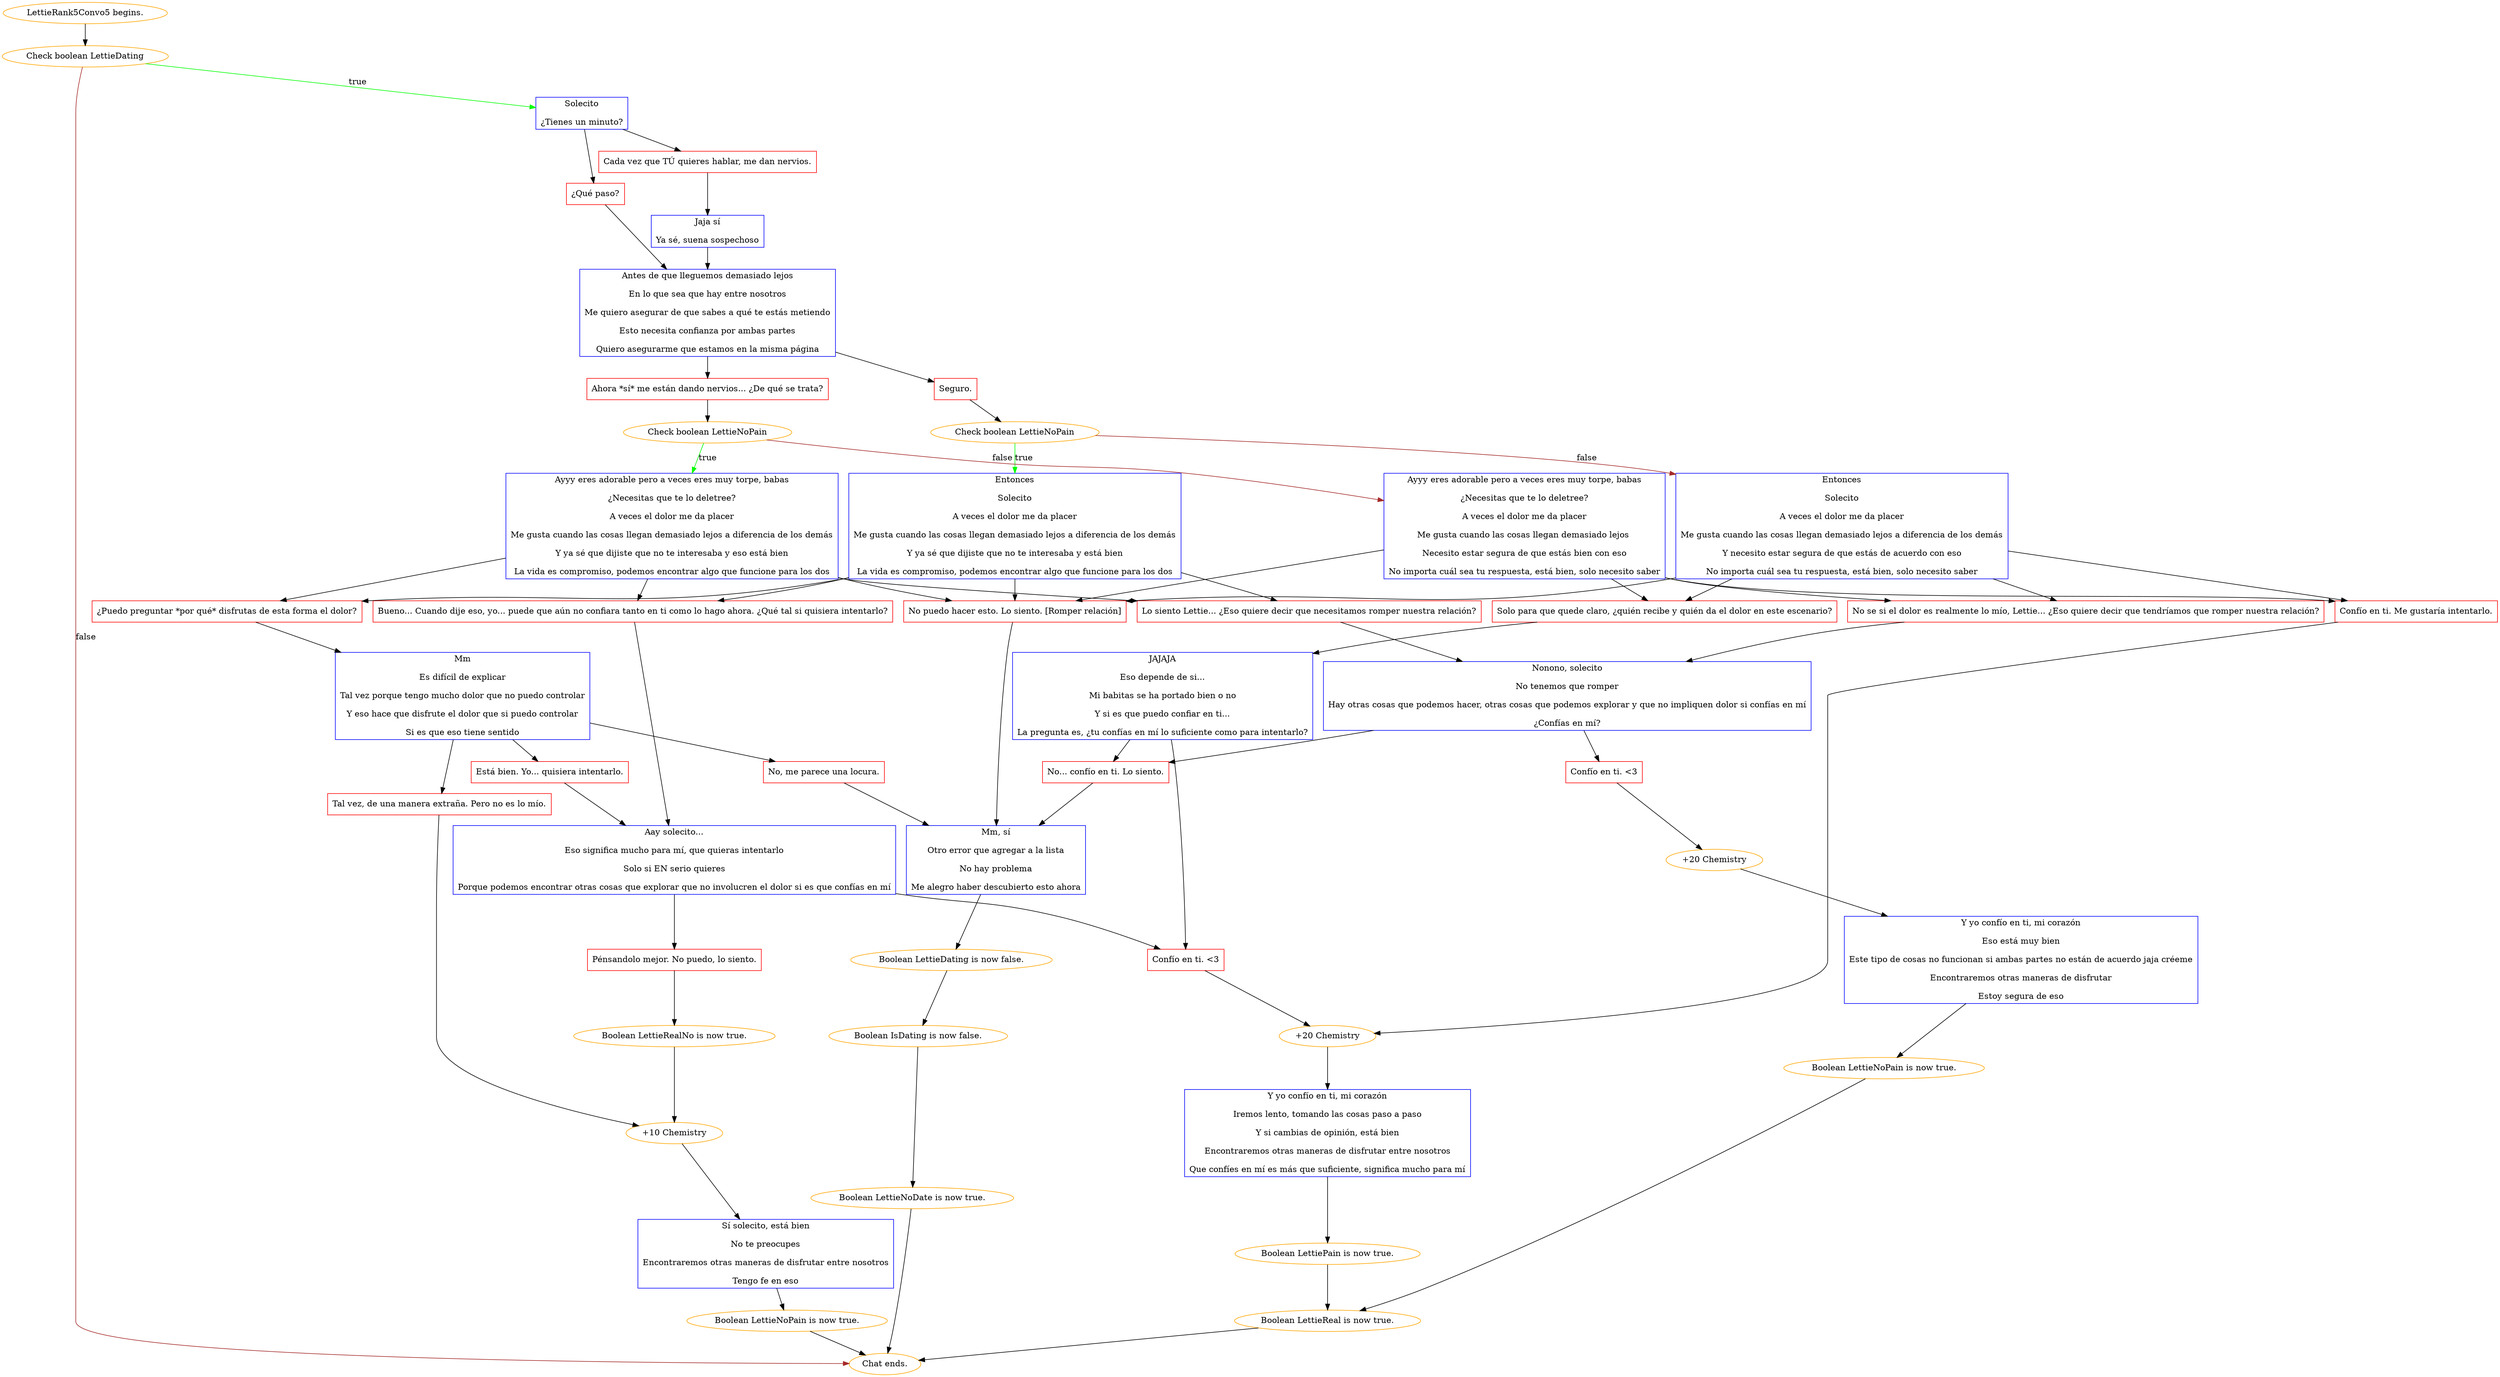 digraph {
	"LettieRank5Convo5 begins." [color=orange];
		"LettieRank5Convo5 begins." -> j2659188471;
	j2659188471 [label="Check boolean LettieDating",color=orange];
		j2659188471 -> j4527490 [label=true,color=green];
		j2659188471 -> "Chat ends." [label=false,color=brown];
	j4527490 [label="Solecito
¿Tienes un minuto?",shape=box,color=blue];
		j4527490 -> j380196016;
		j4527490 -> j3889214342;
	"Chat ends." [color=orange];
	j380196016 [label="¿Qué paso?",shape=box,color=red];
		j380196016 -> j2446110712;
	j3889214342 [label="Cada vez que TÚ quieres hablar, me dan nervios.",shape=box,color=red];
		j3889214342 -> j749635873;
	j2446110712 [label="Antes de que lleguemos demasiado lejos
En lo que sea que hay entre nosotros
Me quiero asegurar de que sabes a qué te estás metiendo
Esto necesita confianza por ambas partes
Quiero asegurarme que estamos en la misma página",shape=box,color=blue];
		j2446110712 -> j737249696;
		j2446110712 -> j2129203506;
	j749635873 [label="Jaja sí
Ya sé, suena sospechoso",shape=box,color=blue];
		j749635873 -> j2446110712;
	j737249696 [label="Seguro.",shape=box,color=red];
		j737249696 -> j3478675834;
	j2129203506 [label="Ahora *sí* me están dando nervios... ¿De qué se trata?",shape=box,color=red];
		j2129203506 -> j1381516603;
	j3478675834 [label="Check boolean LettieNoPain",color=orange];
		j3478675834 -> j1098220204 [label=true,color=green];
		j3478675834 -> j973215025 [label=false,color=brown];
	j1381516603 [label="Check boolean LettieNoPain",color=orange];
		j1381516603 -> j3282560045 [label=true,color=green];
		j1381516603 -> j1431381644 [label=false,color=brown];
	j1098220204 [label="Entonces
Solecito
A veces el dolor me da placer
Me gusta cuando las cosas llegan demasiado lejos a diferencia de los demás
Y ya sé que dijiste que no te interesaba y está bien
La vida es compromiso, podemos encontrar algo que funcione para los dos",shape=box,color=blue];
		j1098220204 -> j3213835074;
		j1098220204 -> j3378716609;
		j1098220204 -> j386761501;
		j1098220204 -> j2004356500;
	j973215025 [label="Entonces
Solecito
A veces el dolor me da placer
Me gusta cuando las cosas llegan demasiado lejos a diferencia de los demás
Y necesito estar segura de que estás de acuerdo con eso
No importa cuál sea tu respuesta, está bien, solo necesito saber",shape=box,color=blue];
		j973215025 -> j2004356500;
		j973215025 -> j3938083034;
		j973215025 -> j1748403655;
		j973215025 -> j3640650680;
	j3282560045 [label="Ayyy eres adorable pero a veces eres muy torpe, babas
¿Necesitas que te lo deletree?
A veces el dolor me da placer
Me gusta cuando las cosas llegan demasiado lejos a diferencia de los demás
Y ya sé que dijiste que no te interesaba y eso está bien
La vida es compromiso, podemos encontrar algo que funcione para los dos",shape=box,color=blue];
		j3282560045 -> j3213835074;
		j3282560045 -> j3378716609;
		j3282560045 -> j386761501;
		j3282560045 -> j2004356500;
	j1431381644 [label="Ayyy eres adorable pero a veces eres muy torpe, babas
¿Necesitas que te lo deletree?
A veces el dolor me da placer
Me gusta cuando las cosas llegan demasiado lejos 
Necesito estar segura de que estás bien con eso
No importa cuál sea tu respuesta, está bien, solo necesito saber",shape=box,color=blue];
		j1431381644 -> j2004356500;
		j1431381644 -> j3938083034;
		j1431381644 -> j1748403655;
		j1431381644 -> j3640650680;
	j3213835074 [label="Lo siento Lettie... ¿Eso quiere decir que necesitamos romper nuestra relación?",shape=box,color=red];
		j3213835074 -> j1835217962;
	j3378716609 [label="Bueno... Cuando dije eso, yo... puede que aún no confiara tanto en ti como lo hago ahora. ¿Qué tal si quisiera intentarlo?",shape=box,color=red];
		j3378716609 -> j3001435772;
	j386761501 [label="¿Puedo preguntar *por qué* disfrutas de esta forma el dolor?",shape=box,color=red];
		j386761501 -> j4103602380;
	j2004356500 [label="No puedo hacer esto. Lo siento. [Romper relación]",shape=box,color=red];
		j2004356500 -> j2103360757;
	j3938083034 [label="Solo para que quede claro, ¿quién recibe y quién da el dolor en este escenario?",shape=box,color=red];
		j3938083034 -> j2764950032;
	j1748403655 [label="Confío en ti. Me gustaría intentarlo.",shape=box,color=red];
		j1748403655 -> j598870234;
	j3640650680 [label="No se si el dolor es realmente lo mío, Lettie... ¿Eso quiere decir que tendríamos que romper nuestra relación?",shape=box,color=red];
		j3640650680 -> j1835217962;
	j1835217962 [label="Nonono, solecito
No tenemos que romper
Hay otras cosas que podemos hacer, otras cosas que podemos explorar y que no impliquen dolor si confías en mí
¿Confías en mí?",shape=box,color=blue];
		j1835217962 -> j4066203785;
		j1835217962 -> j1188086993;
	j3001435772 [label="Aay solecito...
Eso significa mucho para mí, que quieras intentarlo
Solo si EN serio quieres
Porque podemos encontrar otras cosas que explorar que no involucren el dolor si es que confías en mí",shape=box,color=blue];
		j3001435772 -> j2917120388;
		j3001435772 -> j3525369226;
	j4103602380 [label="Mm
Es difícil de explicar
Tal vez porque tengo mucho dolor que no puedo controlar
Y eso hace que disfrute el dolor que si puedo controlar
Si es que eso tiene sentido",shape=box,color=blue];
		j4103602380 -> j3666239760;
		j4103602380 -> j3276636417;
		j4103602380 -> j120040182;
	j2103360757 [label="Mm, sí
Otro error que agregar a la lista
No hay problema
Me alegro haber descubierto esto ahora",shape=box,color=blue];
		j2103360757 -> j2548450594;
	j2764950032 [label="JAJAJA
Eso depende de si...
Mi babitas se ha portado bien o no
Y si es que puedo confiar en ti...
La pregunta es, ¿tu confías en mí lo suficiente como para intentarlo?",shape=box,color=blue];
		j2764950032 -> j2917120388;
		j2764950032 -> j1188086993;
	j598870234 [label="+20 Chemistry",color=orange];
		j598870234 -> j880832206;
	j4066203785 [label="Confío en ti. <3",shape=box,color=red];
		j4066203785 -> j3570061102;
	j1188086993 [label="No... confío en ti. Lo siento.",shape=box,color=red];
		j1188086993 -> j2103360757;
	j2917120388 [label="Confío en ti. <3",shape=box,color=red];
		j2917120388 -> j598870234;
	j3525369226 [label="Pénsandolo mejor. No puedo, lo siento.",shape=box,color=red];
		j3525369226 -> j3326895458;
	j3666239760 [label="Está bien. Yo... quisiera intentarlo.",shape=box,color=red];
		j3666239760 -> j3001435772;
	j3276636417 [label="Tal vez, de una manera extraña. Pero no es lo mío.",shape=box,color=red];
		j3276636417 -> j1098237489;
	j120040182 [label="No, me parece una locura.",shape=box,color=red];
		j120040182 -> j2103360757;
	j2548450594 [label="Boolean LettieDating is now false.",color=orange];
		j2548450594 -> j4086907321;
	j880832206 [label="Y yo confío en ti, mi corazón
Iremos lento, tomando las cosas paso a paso
Y si cambias de opinión, está bien
Encontraremos otras maneras de disfrutar entre nosotros
Que confíes en mí es más que suficiente, significa mucho para mí",shape=box,color=blue];
		j880832206 -> j482436665;
	j3570061102 [label="+20 Chemistry",color=orange];
		j3570061102 -> j4122300611;
	j3326895458 [label="Boolean LettieRealNo is now true.",color=orange];
		j3326895458 -> j1098237489;
	j1098237489 [label="+10 Chemistry",color=orange];
		j1098237489 -> j1098218175;
	j4086907321 [label="Boolean IsDating is now false.",color=orange];
		j4086907321 -> j2703113057;
	j482436665 [label="Boolean LettiePain is now true.",color=orange];
		j482436665 -> j1472871842;
	j4122300611 [label="Y yo confío en ti, mi corazón
Eso está muy bien
Este tipo de cosas no funcionan si ambas partes no están de acuerdo jaja créeme
Encontraremos otras maneras de disfrutar
Estoy segura de eso",shape=box,color=blue];
		j4122300611 -> j1979783562;
	j1098218175 [label="Sí solecito, está bien
No te preocupes
Encontraremos otras maneras de disfrutar entre nosotros
Tengo fe en eso",shape=box,color=blue];
		j1098218175 -> j1152979255;
	j2703113057 [label="Boolean LettieNoDate is now true.",color=orange];
		j2703113057 -> "Chat ends.";
	j1472871842 [label="Boolean LettieReal is now true.",color=orange];
		j1472871842 -> "Chat ends.";
	j1979783562 [label="Boolean LettieNoPain is now true.",color=orange];
		j1979783562 -> j1472871842;
	j1152979255 [label="Boolean LettieNoPain is now true.",color=orange];
		j1152979255 -> "Chat ends.";
}
